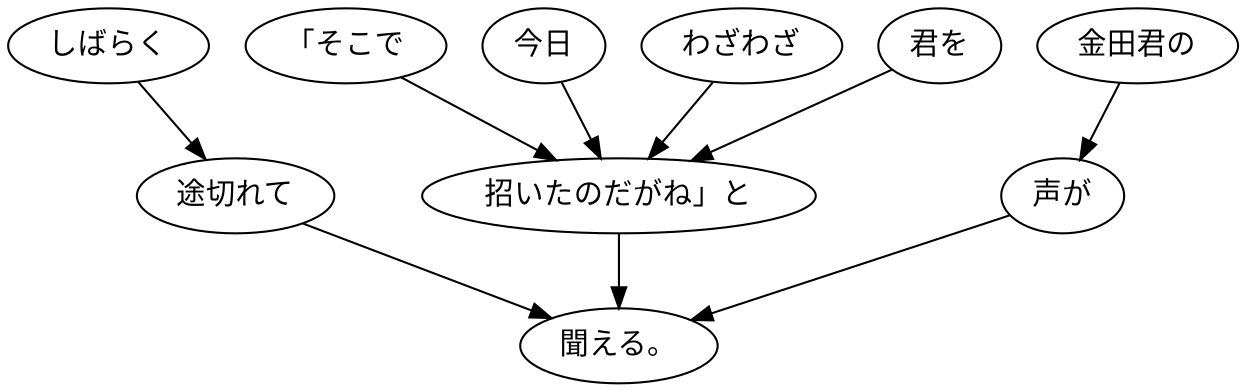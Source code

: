 digraph graph2140 {
	node0 [label="「そこで"];
	node1 [label="今日"];
	node2 [label="わざわざ"];
	node3 [label="君を"];
	node4 [label="招いたのだがね」と"];
	node5 [label="しばらく"];
	node6 [label="途切れて"];
	node7 [label="金田君の"];
	node8 [label="声が"];
	node9 [label="聞える。"];
	node0 -> node4;
	node1 -> node4;
	node2 -> node4;
	node3 -> node4;
	node4 -> node9;
	node5 -> node6;
	node6 -> node9;
	node7 -> node8;
	node8 -> node9;
}
